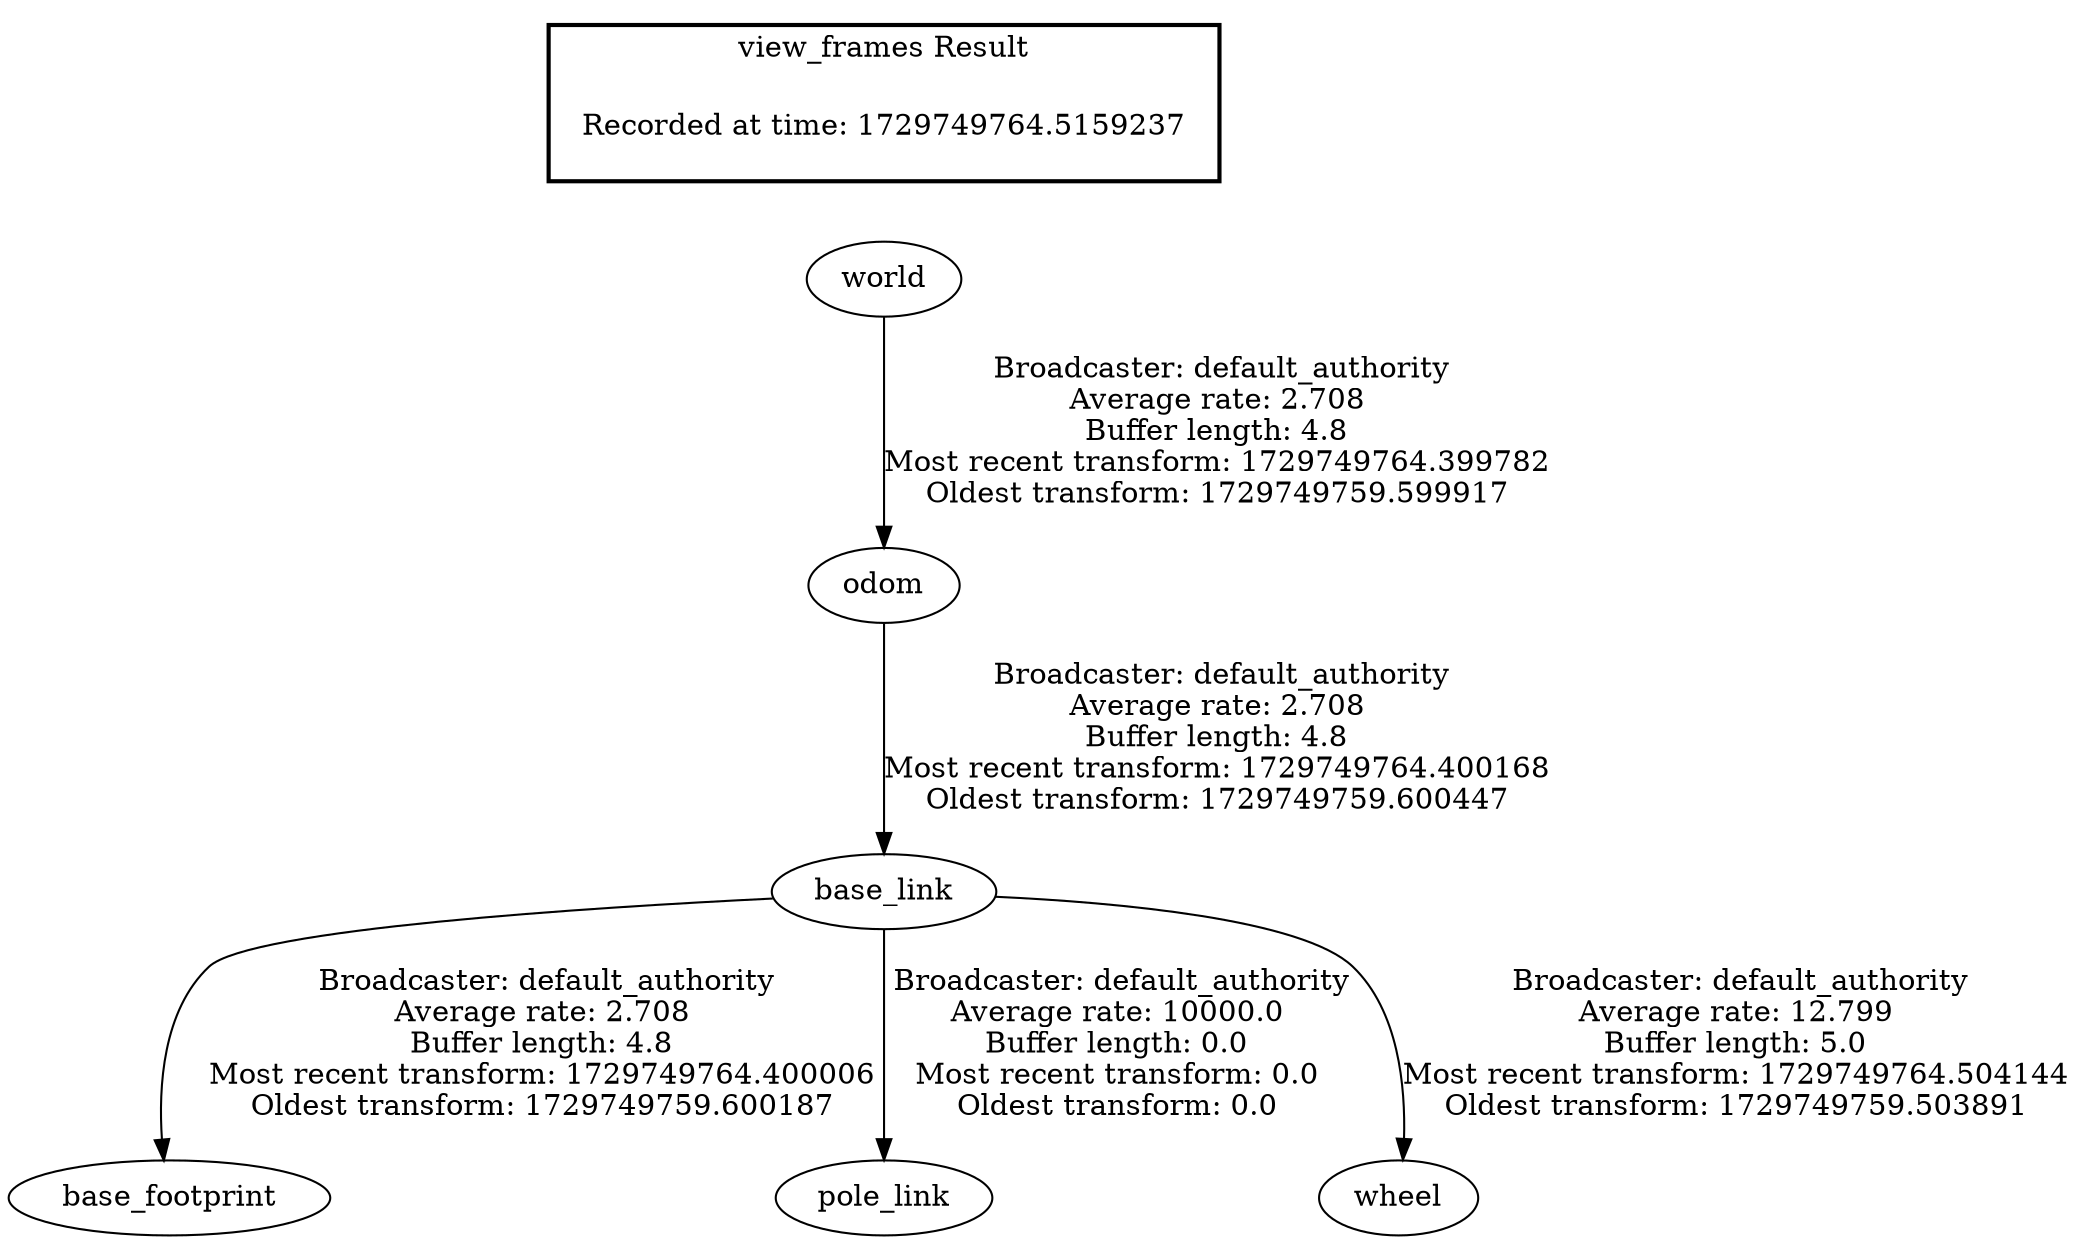 digraph G {
"odom" -> "base_link"[label=" Broadcaster: default_authority\nAverage rate: 2.708\nBuffer length: 4.8\nMost recent transform: 1729749764.400168\nOldest transform: 1729749759.600447\n"];
"base_link" -> "base_footprint"[label=" Broadcaster: default_authority\nAverage rate: 2.708\nBuffer length: 4.8\nMost recent transform: 1729749764.400006\nOldest transform: 1729749759.600187\n"];
"base_link" -> "pole_link"[label=" Broadcaster: default_authority\nAverage rate: 10000.0\nBuffer length: 0.0\nMost recent transform: 0.0\nOldest transform: 0.0\n"];
"base_link" -> "wheel"[label=" Broadcaster: default_authority\nAverage rate: 12.799\nBuffer length: 5.0\nMost recent transform: 1729749764.504144\nOldest transform: 1729749759.503891\n"];
"world" -> "odom"[label=" Broadcaster: default_authority\nAverage rate: 2.708\nBuffer length: 4.8\nMost recent transform: 1729749764.399782\nOldest transform: 1729749759.599917\n"];
edge [style=invis];
 subgraph cluster_legend { style=bold; color=black; label ="view_frames Result";
"Recorded at time: 1729749764.5159237"[ shape=plaintext ] ;
}->"world";
}